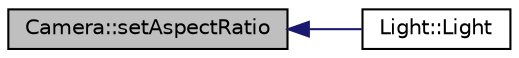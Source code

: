 digraph "Camera::setAspectRatio"
{
  edge [fontname="Helvetica",fontsize="10",labelfontname="Helvetica",labelfontsize="10"];
  node [fontname="Helvetica",fontsize="10",shape=record];
  rankdir="LR";
  Node1 [label="Camera::setAspectRatio",height=0.2,width=0.4,color="black", fillcolor="grey75", style="filled" fontcolor="black"];
  Node1 -> Node2 [dir="back",color="midnightblue",fontsize="10",style="solid",fontname="Helvetica"];
  Node2 [label="Light::Light",height=0.2,width=0.4,color="black", fillcolor="white", style="filled",URL="$class_light.html#a8d67d4fbb401e908aefb3b4c16438a1b",tooltip="Constructs a Light with the specified position, color, and intensiy. "];
}
